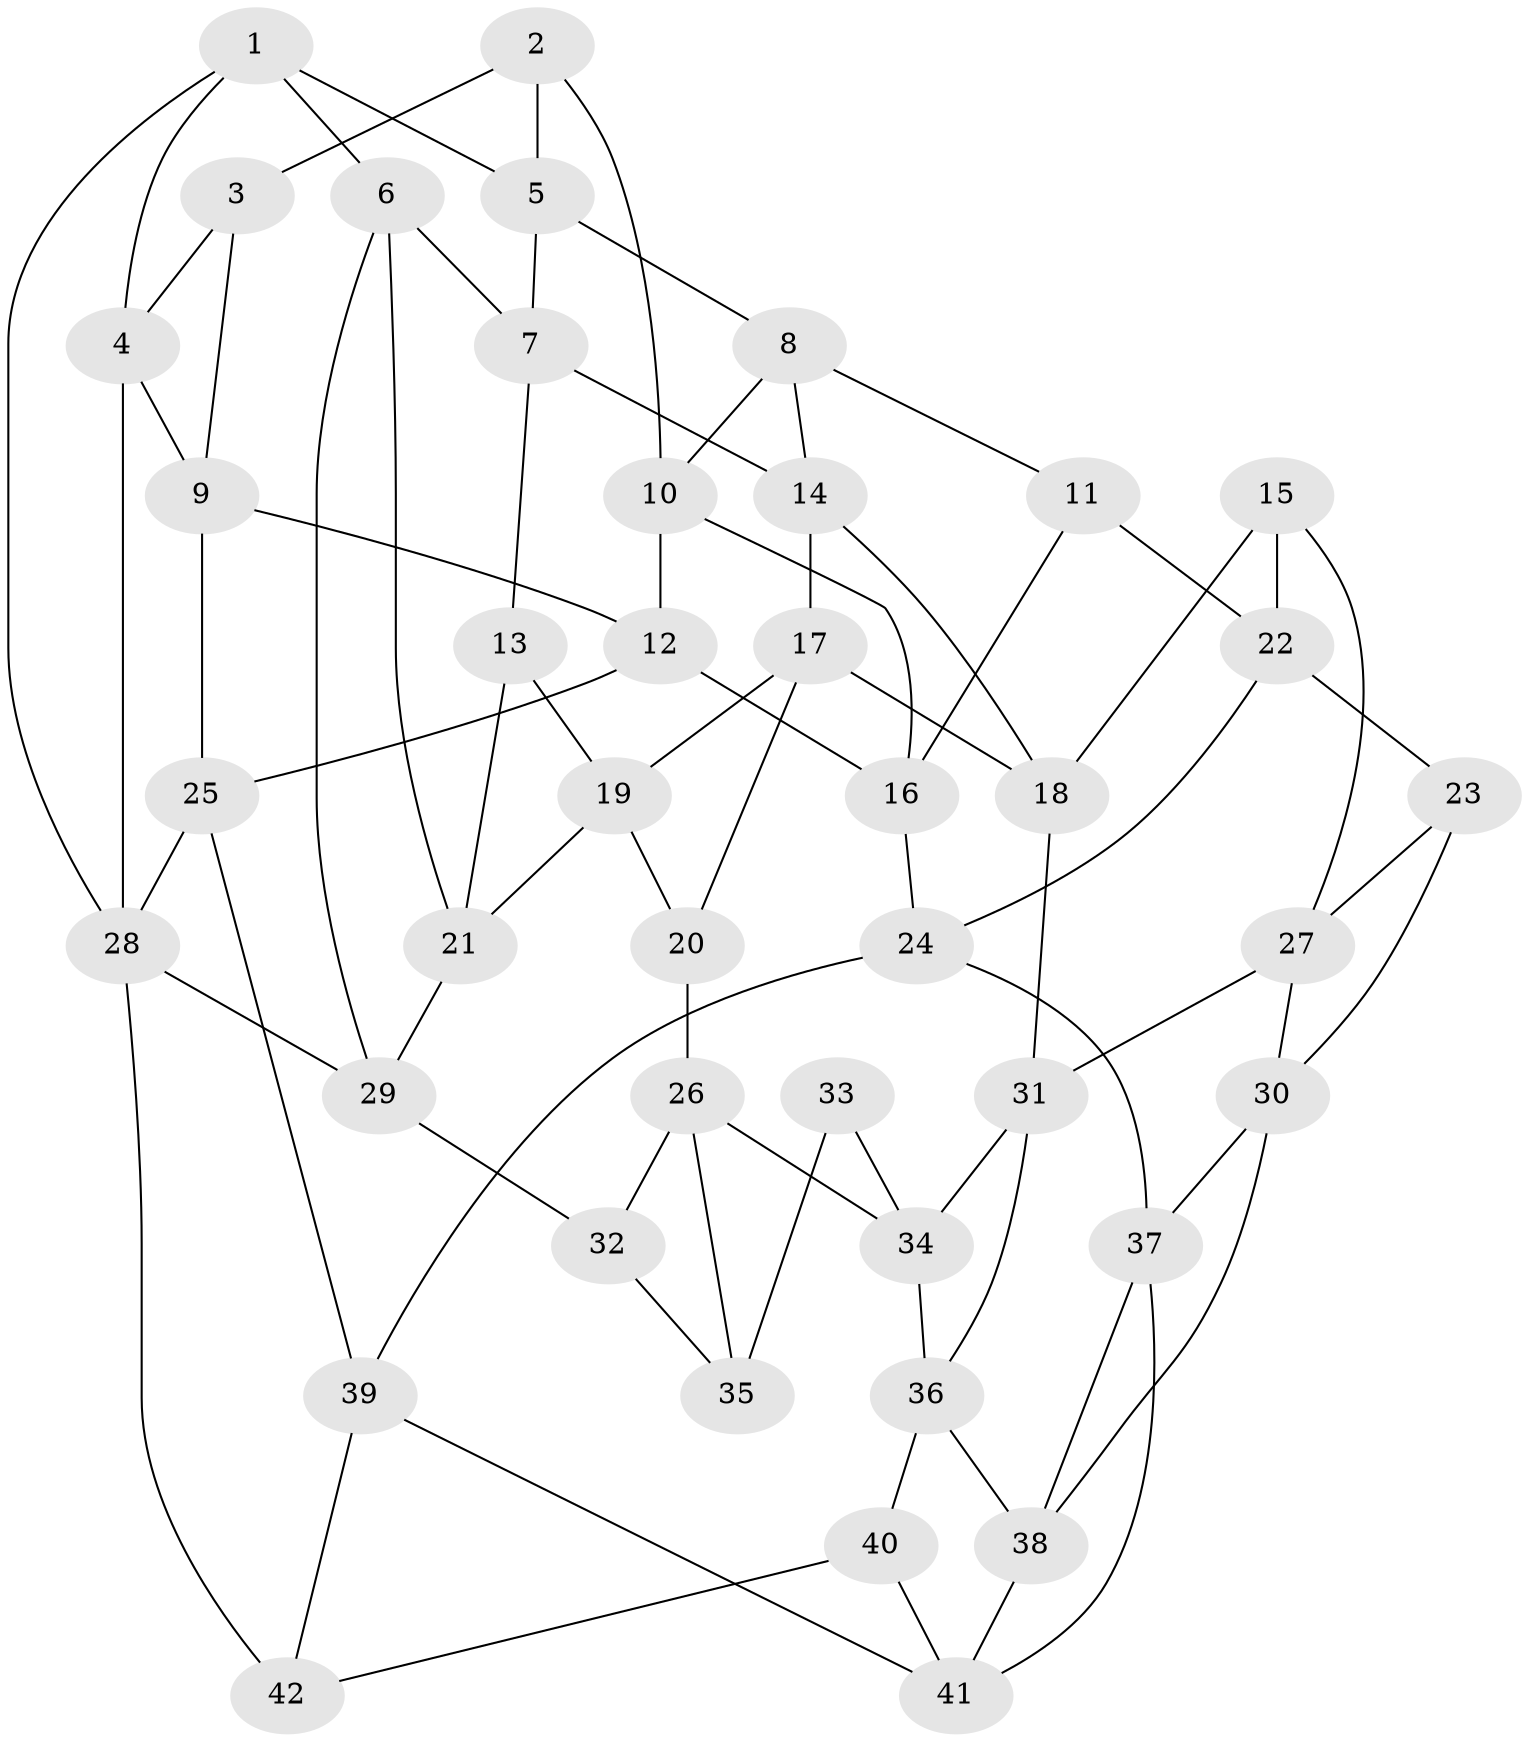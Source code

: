 // original degree distribution, {3: 0.023809523809523808, 4: 0.23809523809523808, 5: 0.5238095238095238, 6: 0.21428571428571427}
// Generated by graph-tools (version 1.1) at 2025/03/03/09/25 03:03:17]
// undirected, 42 vertices, 78 edges
graph export_dot {
graph [start="1"]
  node [color=gray90,style=filled];
  1;
  2;
  3;
  4;
  5;
  6;
  7;
  8;
  9;
  10;
  11;
  12;
  13;
  14;
  15;
  16;
  17;
  18;
  19;
  20;
  21;
  22;
  23;
  24;
  25;
  26;
  27;
  28;
  29;
  30;
  31;
  32;
  33;
  34;
  35;
  36;
  37;
  38;
  39;
  40;
  41;
  42;
  1 -- 4 [weight=1.0];
  1 -- 5 [weight=1.0];
  1 -- 6 [weight=1.0];
  1 -- 28 [weight=1.0];
  2 -- 3 [weight=1.0];
  2 -- 5 [weight=1.0];
  2 -- 10 [weight=1.0];
  3 -- 4 [weight=1.0];
  3 -- 9 [weight=1.0];
  4 -- 9 [weight=1.0];
  4 -- 28 [weight=1.0];
  5 -- 7 [weight=1.0];
  5 -- 8 [weight=1.0];
  6 -- 7 [weight=1.0];
  6 -- 21 [weight=1.0];
  6 -- 29 [weight=1.0];
  7 -- 13 [weight=1.0];
  7 -- 14 [weight=1.0];
  8 -- 10 [weight=1.0];
  8 -- 11 [weight=1.0];
  8 -- 14 [weight=1.0];
  9 -- 12 [weight=1.0];
  9 -- 25 [weight=1.0];
  10 -- 12 [weight=1.0];
  10 -- 16 [weight=1.0];
  11 -- 16 [weight=1.0];
  11 -- 22 [weight=1.0];
  12 -- 16 [weight=1.0];
  12 -- 25 [weight=1.0];
  13 -- 19 [weight=1.0];
  13 -- 21 [weight=1.0];
  14 -- 17 [weight=1.0];
  14 -- 18 [weight=1.0];
  15 -- 18 [weight=1.0];
  15 -- 22 [weight=1.0];
  15 -- 27 [weight=1.0];
  16 -- 24 [weight=1.0];
  17 -- 18 [weight=1.0];
  17 -- 19 [weight=1.0];
  17 -- 20 [weight=1.0];
  18 -- 31 [weight=1.0];
  19 -- 20 [weight=1.0];
  19 -- 21 [weight=1.0];
  20 -- 26 [weight=1.0];
  21 -- 29 [weight=1.0];
  22 -- 23 [weight=1.0];
  22 -- 24 [weight=1.0];
  23 -- 27 [weight=1.0];
  23 -- 30 [weight=1.0];
  24 -- 37 [weight=1.0];
  24 -- 39 [weight=1.0];
  25 -- 28 [weight=1.0];
  25 -- 39 [weight=1.0];
  26 -- 32 [weight=1.0];
  26 -- 34 [weight=1.0];
  26 -- 35 [weight=1.0];
  27 -- 30 [weight=1.0];
  27 -- 31 [weight=1.0];
  28 -- 29 [weight=1.0];
  28 -- 42 [weight=2.0];
  29 -- 32 [weight=2.0];
  30 -- 37 [weight=1.0];
  30 -- 38 [weight=1.0];
  31 -- 34 [weight=1.0];
  31 -- 36 [weight=1.0];
  32 -- 35 [weight=1.0];
  33 -- 34 [weight=1.0];
  33 -- 35 [weight=2.0];
  34 -- 36 [weight=1.0];
  36 -- 38 [weight=1.0];
  36 -- 40 [weight=1.0];
  37 -- 38 [weight=1.0];
  37 -- 41 [weight=1.0];
  38 -- 41 [weight=1.0];
  39 -- 41 [weight=1.0];
  39 -- 42 [weight=1.0];
  40 -- 41 [weight=1.0];
  40 -- 42 [weight=1.0];
}

